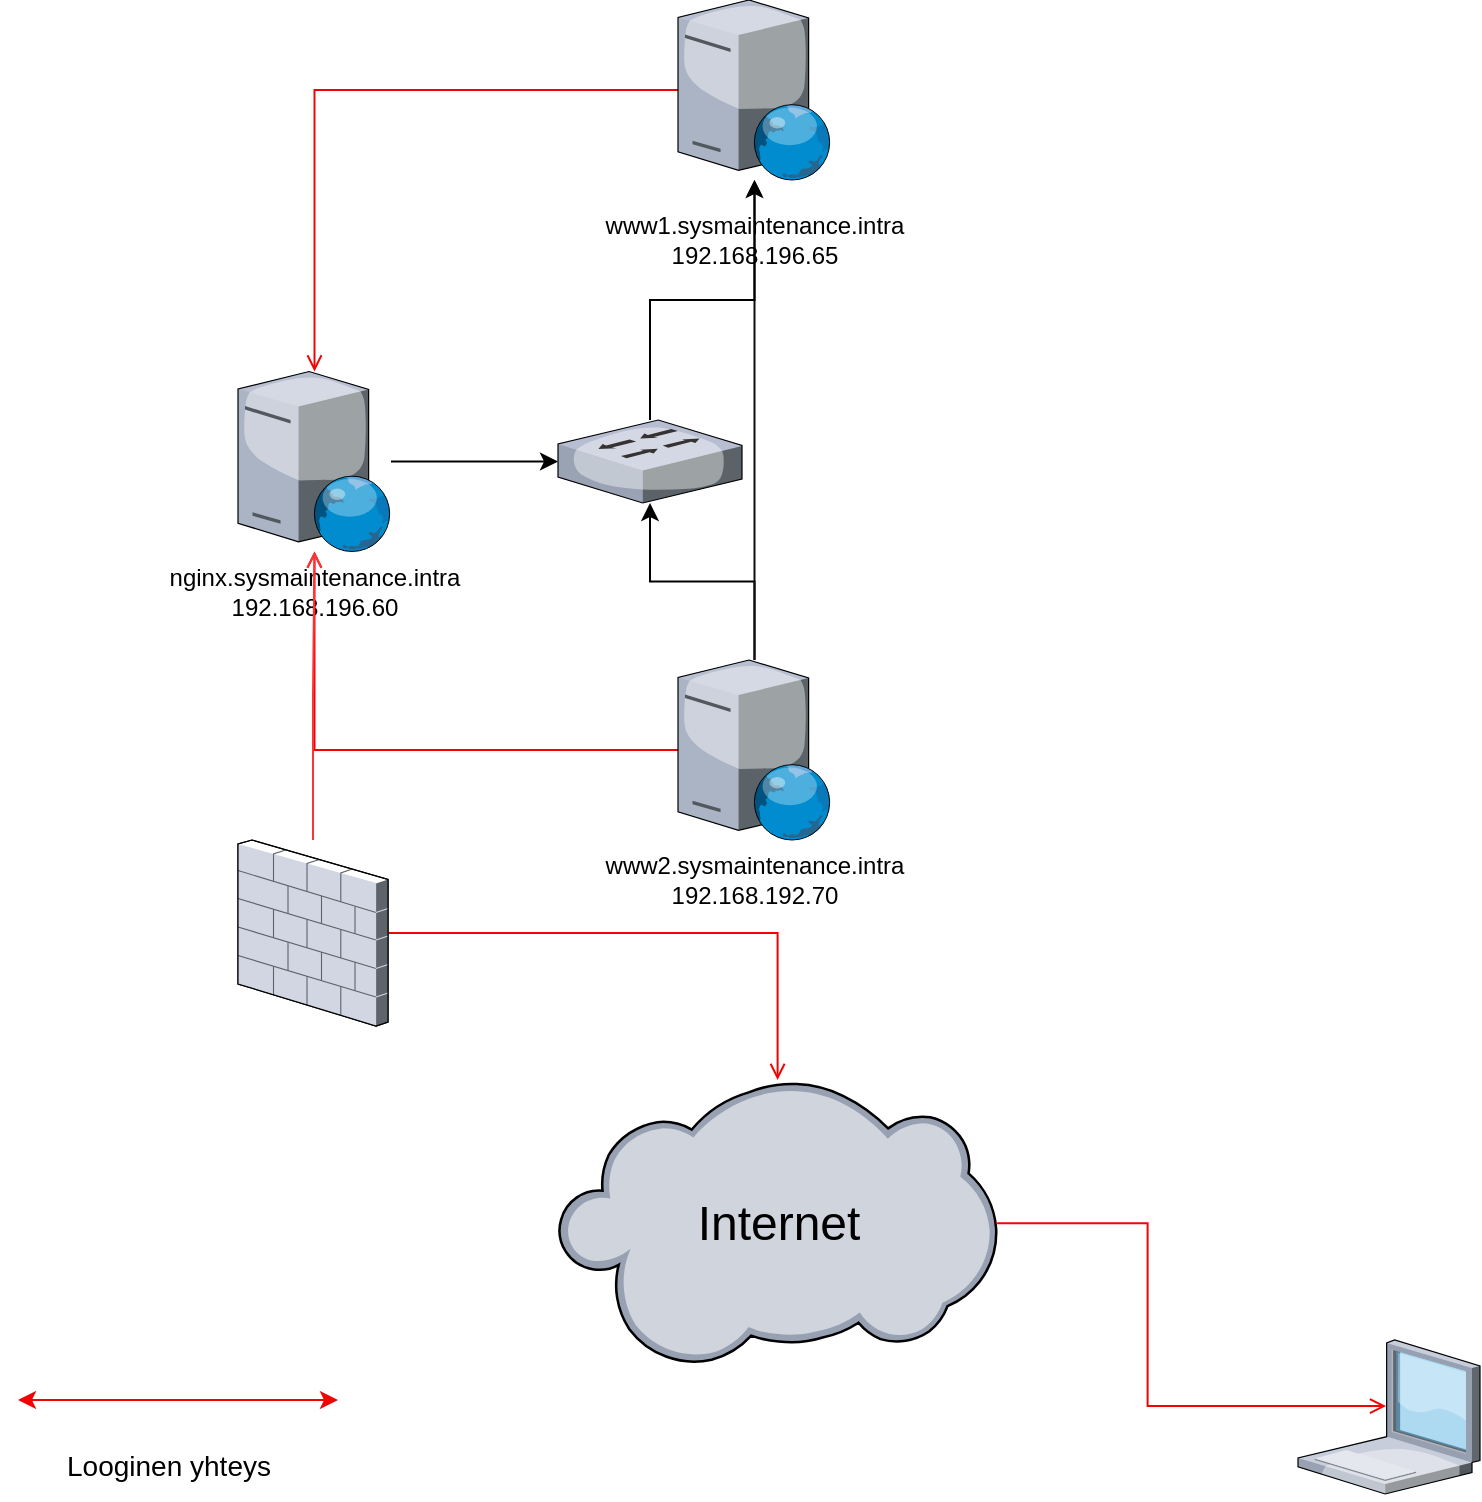 <mxfile version="20.7.4" type="device"><diagram id="hEJvJLRit1RpEqOSa-yx" name="Page-1"><mxGraphModel dx="1434" dy="956" grid="1" gridSize="10" guides="1" tooltips="1" connect="1" arrows="1" fold="1" page="1" pageScale="1" pageWidth="850" pageHeight="1100" math="0" shadow="0"><root><mxCell id="0"/><mxCell id="1" parent="0"/><mxCell id="Tgm6Fy_eIYDEKg5ETmgc-8" style="edgeStyle=orthogonalEdgeStyle;rounded=0;orthogonalLoop=1;jettySize=auto;html=1;" edge="1" parent="1" source="Tgm6Fy_eIYDEKg5ETmgc-1" target="Tgm6Fy_eIYDEKg5ETmgc-7"><mxGeometry relative="1" as="geometry"/></mxCell><mxCell id="Tgm6Fy_eIYDEKg5ETmgc-1" value="" style="verticalLabelPosition=bottom;sketch=0;aspect=fixed;html=1;verticalAlign=top;strokeColor=none;align=center;outlineConnect=0;shape=mxgraph.citrix.web_server;" vertex="1" parent="1"><mxGeometry x="140" y="225.75" width="76.5" height="90" as="geometry"/></mxCell><mxCell id="Tgm6Fy_eIYDEKg5ETmgc-2" value="nginx.sysmaintenance.intra&lt;br&gt;192.168.196.60" style="text;html=1;align=center;verticalAlign=middle;resizable=0;points=[];autosize=1;strokeColor=none;fillColor=none;" vertex="1" parent="1"><mxGeometry x="93.25" y="315.75" width="170" height="40" as="geometry"/></mxCell><mxCell id="Tgm6Fy_eIYDEKg5ETmgc-16" style="edgeStyle=orthogonalEdgeStyle;rounded=0;orthogonalLoop=1;jettySize=auto;html=1;strokeColor=#f10404;endArrow=open;endFill=0;" edge="1" parent="1" source="Tgm6Fy_eIYDEKg5ETmgc-3" target="Tgm6Fy_eIYDEKg5ETmgc-1"><mxGeometry relative="1" as="geometry"/></mxCell><mxCell id="Tgm6Fy_eIYDEKg5ETmgc-3" value="" style="verticalLabelPosition=bottom;sketch=0;aspect=fixed;html=1;verticalAlign=top;strokeColor=none;align=center;outlineConnect=0;shape=mxgraph.citrix.web_server;" vertex="1" parent="1"><mxGeometry x="360" y="40" width="76.5" height="90" as="geometry"/></mxCell><mxCell id="Tgm6Fy_eIYDEKg5ETmgc-4" value="www1.sysmaintenance.intra&lt;br&gt;192.168.196.65" style="text;html=1;align=center;verticalAlign=middle;resizable=0;points=[];autosize=1;strokeColor=none;fillColor=none;" vertex="1" parent="1"><mxGeometry x="313.25" y="140" width="170" height="40" as="geometry"/></mxCell><mxCell id="Tgm6Fy_eIYDEKg5ETmgc-9" style="edgeStyle=orthogonalEdgeStyle;rounded=0;orthogonalLoop=1;jettySize=auto;html=1;labelPosition=center;verticalLabelPosition=bottom;align=center;verticalAlign=top;" edge="1" parent="1" source="Tgm6Fy_eIYDEKg5ETmgc-5" target="Tgm6Fy_eIYDEKg5ETmgc-7"><mxGeometry relative="1" as="geometry"/></mxCell><mxCell id="Tgm6Fy_eIYDEKg5ETmgc-14" style="edgeStyle=orthogonalEdgeStyle;rounded=0;orthogonalLoop=1;jettySize=auto;html=1;strokeColor=#0f0f0f;endArrow=open;endFill=0;" edge="1" parent="1" source="Tgm6Fy_eIYDEKg5ETmgc-5" target="Tgm6Fy_eIYDEKg5ETmgc-3"><mxGeometry relative="1" as="geometry"/></mxCell><mxCell id="Tgm6Fy_eIYDEKg5ETmgc-15" style="edgeStyle=orthogonalEdgeStyle;rounded=0;orthogonalLoop=1;jettySize=auto;html=1;strokeColor=#f10404;endArrow=open;endFill=0;" edge="1" parent="1" source="Tgm6Fy_eIYDEKg5ETmgc-5" target="Tgm6Fy_eIYDEKg5ETmgc-1"><mxGeometry relative="1" as="geometry"/></mxCell><mxCell id="Tgm6Fy_eIYDEKg5ETmgc-5" value="" style="verticalLabelPosition=bottom;sketch=0;aspect=fixed;html=1;verticalAlign=top;strokeColor=none;align=center;outlineConnect=0;shape=mxgraph.citrix.web_server;" vertex="1" parent="1"><mxGeometry x="360" y="370" width="76.5" height="90" as="geometry"/></mxCell><mxCell id="Tgm6Fy_eIYDEKg5ETmgc-6" value="www2.sysmaintenance.intra&lt;br&gt;192.168.192.70" style="text;html=1;align=center;verticalAlign=middle;resizable=0;points=[];autosize=1;strokeColor=none;fillColor=none;" vertex="1" parent="1"><mxGeometry x="313.25" y="460" width="170" height="40" as="geometry"/></mxCell><mxCell id="Tgm6Fy_eIYDEKg5ETmgc-10" style="edgeStyle=orthogonalEdgeStyle;rounded=0;orthogonalLoop=1;jettySize=auto;html=1;labelPosition=center;verticalLabelPosition=bottom;align=center;verticalAlign=top;" edge="1" parent="1" source="Tgm6Fy_eIYDEKg5ETmgc-7" target="Tgm6Fy_eIYDEKg5ETmgc-3"><mxGeometry relative="1" as="geometry"/></mxCell><mxCell id="Tgm6Fy_eIYDEKg5ETmgc-7" value="" style="verticalLabelPosition=bottom;sketch=0;aspect=fixed;html=1;verticalAlign=top;strokeColor=none;align=center;outlineConnect=0;shape=mxgraph.citrix.switch;" vertex="1" parent="1"><mxGeometry x="300" y="250" width="92" height="41.5" as="geometry"/></mxCell><mxCell id="Tgm6Fy_eIYDEKg5ETmgc-13" style="edgeStyle=orthogonalEdgeStyle;rounded=0;orthogonalLoop=1;jettySize=auto;html=1;verticalAlign=bottom;strokeColor=#FF3333;endArrow=open;endFill=0;" edge="1" parent="1" source="Tgm6Fy_eIYDEKg5ETmgc-11" target="Tgm6Fy_eIYDEKg5ETmgc-1"><mxGeometry relative="1" as="geometry"/></mxCell><mxCell id="Tgm6Fy_eIYDEKg5ETmgc-22" style="edgeStyle=orthogonalEdgeStyle;rounded=0;orthogonalLoop=1;jettySize=auto;html=1;strokeColor=#f10404;fontSize=24;endArrow=open;endFill=0;" edge="1" parent="1" source="Tgm6Fy_eIYDEKg5ETmgc-11" target="Tgm6Fy_eIYDEKg5ETmgc-17"><mxGeometry relative="1" as="geometry"/></mxCell><mxCell id="Tgm6Fy_eIYDEKg5ETmgc-11" value="" style="verticalLabelPosition=bottom;sketch=0;aspect=fixed;html=1;verticalAlign=top;strokeColor=none;align=center;outlineConnect=0;shape=mxgraph.citrix.firewall;" vertex="1" parent="1"><mxGeometry x="140" y="460" width="75" height="93" as="geometry"/></mxCell><mxCell id="Tgm6Fy_eIYDEKg5ETmgc-24" style="edgeStyle=orthogonalEdgeStyle;rounded=0;orthogonalLoop=1;jettySize=auto;html=1;entryX=0.484;entryY=0.429;entryDx=0;entryDy=0;entryPerimeter=0;strokeColor=#f10404;fontSize=24;endArrow=open;endFill=0;" edge="1" parent="1" source="Tgm6Fy_eIYDEKg5ETmgc-17" target="Tgm6Fy_eIYDEKg5ETmgc-23"><mxGeometry relative="1" as="geometry"/></mxCell><mxCell id="Tgm6Fy_eIYDEKg5ETmgc-17" value="Internet" style="verticalLabelPosition=middle;sketch=0;aspect=fixed;html=1;verticalAlign=middle;strokeColor=none;align=center;outlineConnect=0;shape=mxgraph.citrix.cloud;labelPosition=center;fontSize=24;" vertex="1" parent="1"><mxGeometry x="300" y="580" width="219.55" height="143.28" as="geometry"/></mxCell><mxCell id="Tgm6Fy_eIYDEKg5ETmgc-23" value="" style="verticalLabelPosition=bottom;sketch=0;aspect=fixed;html=1;verticalAlign=top;strokeColor=none;align=center;outlineConnect=0;shape=mxgraph.citrix.laptop_1;fontSize=24;" vertex="1" parent="1"><mxGeometry x="670" y="710" width="91" height="77" as="geometry"/></mxCell><mxCell id="Tgm6Fy_eIYDEKg5ETmgc-27" value="" style="endArrow=classic;startArrow=classic;html=1;rounded=0;strokeColor=#f10404;fontSize=24;" edge="1" parent="1"><mxGeometry width="50" height="50" relative="1" as="geometry"><mxPoint x="30" y="740" as="sourcePoint"/><mxPoint x="190" y="740" as="targetPoint"/></mxGeometry></mxCell><mxCell id="Tgm6Fy_eIYDEKg5ETmgc-28" value="&lt;font style=&quot;font-size: 14px;&quot;&gt;Looginen yhteys&lt;/font&gt;" style="text;html=1;align=center;verticalAlign=middle;resizable=0;points=[];autosize=1;strokeColor=none;fillColor=none;fontSize=24;" vertex="1" parent="1"><mxGeometry x="40" y="750" width="130" height="40" as="geometry"/></mxCell></root></mxGraphModel></diagram></mxfile>
